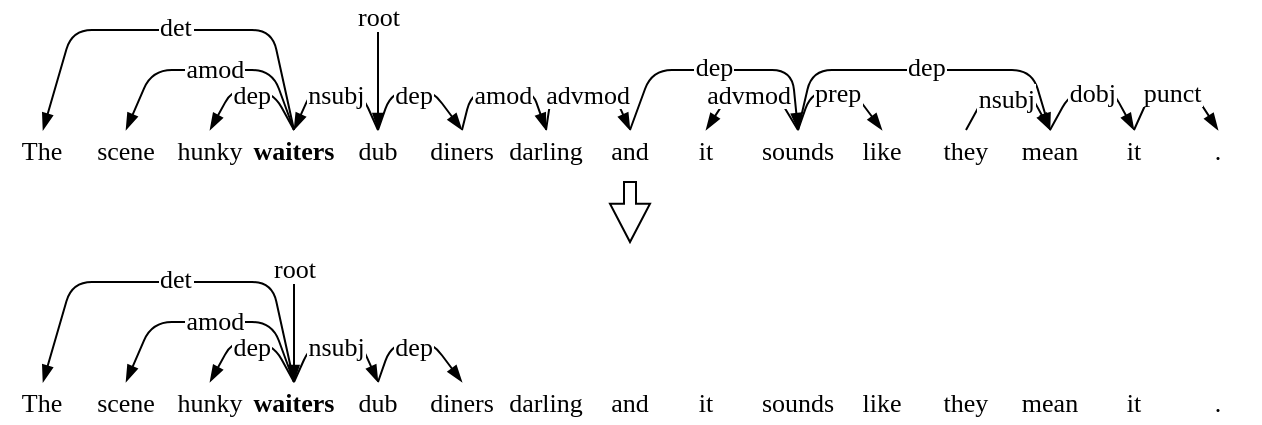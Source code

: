 <mxfile version="26.3.0">
  <diagram name="第 1 页" id="UdHhdu_RjbXMg5WVr8Md">
    <mxGraphModel dx="1188" dy="634" grid="1" gridSize="10" guides="1" tooltips="1" connect="1" arrows="1" fold="1" page="1" pageScale="1" pageWidth="827" pageHeight="1169" math="1" shadow="0">
      <root>
        <mxCell id="0" />
        <mxCell id="1" parent="0" />
        <mxCell id="9KSnhvGDd7Bw2SBVTGFa-41" value="hunky" style="rounded=0;whiteSpace=wrap;html=1;fillColor=none;strokeColor=none;fontFamily=Times New Roman;fontSize=13;" parent="1" vertex="1">
          <mxGeometry x="198" y="440" width="42" height="20" as="geometry" />
        </mxCell>
        <mxCell id="9KSnhvGDd7Bw2SBVTGFa-42" value="The" style="rounded=0;whiteSpace=wrap;html=1;fillColor=none;strokeColor=none;fontFamily=Times New Roman;fontSize=13;" parent="1" vertex="1">
          <mxGeometry x="114" y="440" width="42" height="20" as="geometry" />
        </mxCell>
        <mxCell id="9KSnhvGDd7Bw2SBVTGFa-43" value="it" style="rounded=0;whiteSpace=wrap;html=1;fillColor=none;strokeColor=none;fontFamily=Times New Roman;fontSize=13;" parent="1" vertex="1">
          <mxGeometry x="660" y="440" width="42" height="20" as="geometry" />
        </mxCell>
        <mxCell id="9KSnhvGDd7Bw2SBVTGFa-46" value="scene" style="rounded=0;whiteSpace=wrap;html=1;fillColor=none;strokeColor=none;fontFamily=Times New Roman;fontSize=13;" parent="1" vertex="1">
          <mxGeometry x="156" y="440" width="42" height="20" as="geometry" />
        </mxCell>
        <mxCell id="9KSnhvGDd7Bw2SBVTGFa-47" value="&lt;b&gt;waiters&lt;/b&gt;" style="rounded=0;whiteSpace=wrap;html=1;fillColor=none;strokeColor=none;fontFamily=Times New Roman;fontSize=13;" parent="1" vertex="1">
          <mxGeometry x="240" y="440" width="42" height="20" as="geometry" />
        </mxCell>
        <mxCell id="9KSnhvGDd7Bw2SBVTGFa-48" value="dub" style="rounded=0;whiteSpace=wrap;html=1;fillColor=none;strokeColor=none;fontFamily=Times New Roman;fontSize=13;" parent="1" vertex="1">
          <mxGeometry x="282" y="440" width="42" height="20" as="geometry" />
        </mxCell>
        <mxCell id="9KSnhvGDd7Bw2SBVTGFa-49" value="diners" style="rounded=0;whiteSpace=wrap;html=1;fillColor=none;strokeColor=none;fontFamily=Times New Roman;fontSize=13;" parent="1" vertex="1">
          <mxGeometry x="324" y="440" width="42" height="20" as="geometry" />
        </mxCell>
        <mxCell id="9KSnhvGDd7Bw2SBVTGFa-50" value="darling" style="rounded=0;whiteSpace=wrap;html=1;fillColor=none;strokeColor=none;fontFamily=Times New Roman;fontSize=13;" parent="1" vertex="1">
          <mxGeometry x="366" y="440" width="42" height="20" as="geometry" />
        </mxCell>
        <mxCell id="9KSnhvGDd7Bw2SBVTGFa-51" value="and" style="rounded=0;whiteSpace=wrap;html=1;fillColor=none;strokeColor=none;fontFamily=Times New Roman;fontSize=13;" parent="1" vertex="1">
          <mxGeometry x="408" y="440" width="42" height="20" as="geometry" />
        </mxCell>
        <mxCell id="9KSnhvGDd7Bw2SBVTGFa-52" value="it" style="rounded=0;whiteSpace=wrap;html=1;fillColor=none;strokeColor=none;fontFamily=Times New Roman;fontSize=13;" parent="1" vertex="1">
          <mxGeometry x="446" y="440" width="42" height="20" as="geometry" />
        </mxCell>
        <mxCell id="9KSnhvGDd7Bw2SBVTGFa-53" value="sounds" style="rounded=0;whiteSpace=wrap;html=1;fillColor=none;strokeColor=none;fontFamily=Times New Roman;fontSize=13;" parent="1" vertex="1">
          <mxGeometry x="492" y="440" width="42" height="20" as="geometry" />
        </mxCell>
        <mxCell id="9KSnhvGDd7Bw2SBVTGFa-54" value="like" style="rounded=0;whiteSpace=wrap;html=1;fillColor=none;strokeColor=none;fontFamily=Times New Roman;fontSize=13;" parent="1" vertex="1">
          <mxGeometry x="534" y="440" width="42" height="20" as="geometry" />
        </mxCell>
        <mxCell id="9KSnhvGDd7Bw2SBVTGFa-55" value="they" style="rounded=0;whiteSpace=wrap;html=1;fillColor=none;strokeColor=none;fontFamily=Times New Roman;fontSize=13;" parent="1" vertex="1">
          <mxGeometry x="576" y="440" width="42" height="20" as="geometry" />
        </mxCell>
        <mxCell id="9KSnhvGDd7Bw2SBVTGFa-56" value="mean" style="rounded=0;whiteSpace=wrap;html=1;fillColor=none;strokeColor=none;fontFamily=Times New Roman;fontSize=13;" parent="1" vertex="1">
          <mxGeometry x="618" y="440" width="42" height="20" as="geometry" />
        </mxCell>
        <mxCell id="9KSnhvGDd7Bw2SBVTGFa-57" value="." style="rounded=0;whiteSpace=wrap;html=1;fillColor=none;strokeColor=none;fontFamily=Times New Roman;fontSize=13;" parent="1" vertex="1">
          <mxGeometry x="702" y="440" width="42" height="20" as="geometry" />
        </mxCell>
        <mxCell id="9KSnhvGDd7Bw2SBVTGFa-58" value="" style="endArrow=blockThin;html=1;rounded=0;endFill=1;entryX=0.5;entryY=0;entryDx=0;entryDy=0;fontFamily=Times New Roman;fontSize=13;" parent="1" target="9KSnhvGDd7Bw2SBVTGFa-48" edge="1">
          <mxGeometry width="50" height="50" relative="1" as="geometry">
            <mxPoint x="303" y="390" as="sourcePoint" />
            <mxPoint x="320" y="270" as="targetPoint" />
          </mxGeometry>
        </mxCell>
        <mxCell id="9KSnhvGDd7Bw2SBVTGFa-59" value="" style="endArrow=blockThin;entryX=0.5;entryY=0;entryDx=0;entryDy=0;rounded=1;endFill=1;exitX=0.5;exitY=0;exitDx=0;exitDy=0;fontFamily=Times New Roman;fontSize=13;" parent="1" source="9KSnhvGDd7Bw2SBVTGFa-47" edge="1">
          <mxGeometry relative="1" as="geometry">
            <mxPoint x="309.5" y="430" as="sourcePoint" />
            <mxPoint x="135.5" y="440" as="targetPoint" />
            <Array as="points">
              <mxPoint x="250" y="390" />
              <mxPoint x="150" y="390" />
            </Array>
          </mxGeometry>
        </mxCell>
        <mxCell id="9KSnhvGDd7Bw2SBVTGFa-60" value="det" style="edgeLabel;resizable=0;align=center;verticalAlign=middle;fontFamily=Times New Roman;fontSize=13;" parent="9KSnhvGDd7Bw2SBVTGFa-59" connectable="0" vertex="1">
          <mxGeometry relative="1" as="geometry">
            <mxPoint x="2" y="-3" as="offset" />
          </mxGeometry>
        </mxCell>
        <mxCell id="9KSnhvGDd7Bw2SBVTGFa-61" value="" style="endArrow=blockThin;entryX=0.5;entryY=0;entryDx=0;entryDy=0;rounded=1;endFill=1;exitX=0.5;exitY=0;exitDx=0;exitDy=0;fontFamily=Times New Roman;fontSize=13;" parent="1" source="9KSnhvGDd7Bw2SBVTGFa-47" target="9KSnhvGDd7Bw2SBVTGFa-46" edge="1">
          <mxGeometry relative="1" as="geometry">
            <mxPoint x="305.5" y="440" as="sourcePoint" />
            <mxPoint x="180" y="440" as="targetPoint" />
            <Array as="points">
              <mxPoint x="250" y="410" />
              <mxPoint x="190" y="410" />
            </Array>
          </mxGeometry>
        </mxCell>
        <mxCell id="9KSnhvGDd7Bw2SBVTGFa-62" value="amod" style="edgeLabel;resizable=0;align=center;verticalAlign=middle;fontFamily=Times New Roman;fontSize=13;" parent="9KSnhvGDd7Bw2SBVTGFa-61" connectable="0" vertex="1">
          <mxGeometry relative="1" as="geometry">
            <mxPoint x="2" y="-2" as="offset" />
          </mxGeometry>
        </mxCell>
        <mxCell id="9KSnhvGDd7Bw2SBVTGFa-63" value="" style="endArrow=blockThin;entryX=0.5;entryY=0;entryDx=0;entryDy=0;rounded=1;endFill=1;exitX=0.5;exitY=0;exitDx=0;exitDy=0;fontFamily=Times New Roman;fontSize=13;" parent="1" source="9KSnhvGDd7Bw2SBVTGFa-47" target="9KSnhvGDd7Bw2SBVTGFa-41" edge="1">
          <mxGeometry relative="1" as="geometry">
            <mxPoint x="271" y="450" as="sourcePoint" />
            <mxPoint x="187" y="450" as="targetPoint" />
            <Array as="points">
              <mxPoint x="250" y="420" />
              <mxPoint x="230" y="420" />
            </Array>
          </mxGeometry>
        </mxCell>
        <mxCell id="9KSnhvGDd7Bw2SBVTGFa-64" value="dep" style="edgeLabel;resizable=0;align=center;verticalAlign=middle;fontFamily=Times New Roman;fontSize=13;" parent="9KSnhvGDd7Bw2SBVTGFa-63" connectable="0" vertex="1">
          <mxGeometry relative="1" as="geometry">
            <mxPoint y="1" as="offset" />
          </mxGeometry>
        </mxCell>
        <mxCell id="9KSnhvGDd7Bw2SBVTGFa-65" value="root" style="edgeLabel;html=1;align=center;verticalAlign=middle;resizable=0;points=[];fontFamily=Times New Roman;fontSize=13;" parent="1" vertex="1" connectable="0">
          <mxGeometry x="302.999" y="383.0" as="geometry" />
        </mxCell>
        <mxCell id="9KSnhvGDd7Bw2SBVTGFa-68" value="" style="endArrow=blockThin;entryX=0.5;entryY=0;entryDx=0;entryDy=0;rounded=1;endFill=1;exitX=0.5;exitY=0;exitDx=0;exitDy=0;fontFamily=Times New Roman;fontSize=13;" parent="1" edge="1">
          <mxGeometry relative="1" as="geometry">
            <mxPoint x="303" y="440" as="sourcePoint" />
            <mxPoint x="345" y="440" as="targetPoint" />
            <Array as="points">
              <mxPoint x="310" y="420" />
              <mxPoint x="330" y="420" />
            </Array>
          </mxGeometry>
        </mxCell>
        <mxCell id="9KSnhvGDd7Bw2SBVTGFa-69" value="dep" style="edgeLabel;resizable=0;align=center;verticalAlign=middle;fontFamily=Times New Roman;fontSize=13;" parent="9KSnhvGDd7Bw2SBVTGFa-68" connectable="0" vertex="1">
          <mxGeometry relative="1" as="geometry">
            <mxPoint x="-1" y="1" as="offset" />
          </mxGeometry>
        </mxCell>
        <mxCell id="9KSnhvGDd7Bw2SBVTGFa-72" value="" style="endArrow=blockThin;entryX=0.5;entryY=0;entryDx=0;entryDy=0;rounded=1;endFill=1;exitX=0.5;exitY=0;exitDx=0;exitDy=0;fontFamily=Times New Roman;fontSize=13;" parent="1" edge="1">
          <mxGeometry relative="1" as="geometry">
            <mxPoint x="345" y="440" as="sourcePoint" />
            <mxPoint x="387" y="440" as="targetPoint" />
            <Array as="points">
              <mxPoint x="350" y="420" />
              <mxPoint x="380" y="420" />
            </Array>
          </mxGeometry>
        </mxCell>
        <mxCell id="9KSnhvGDd7Bw2SBVTGFa-73" value="amod" style="edgeLabel;resizable=0;align=center;verticalAlign=middle;fontFamily=Times New Roman;fontSize=13;" parent="9KSnhvGDd7Bw2SBVTGFa-72" connectable="0" vertex="1">
          <mxGeometry relative="1" as="geometry">
            <mxPoint y="1" as="offset" />
          </mxGeometry>
        </mxCell>
        <mxCell id="9KSnhvGDd7Bw2SBVTGFa-74" value="" style="endArrow=blockThin;entryX=0.5;entryY=0;entryDx=0;entryDy=0;rounded=1;endFill=1;exitX=0.5;exitY=0;exitDx=0;exitDy=0;fontFamily=Times New Roman;fontSize=13;" parent="1" edge="1">
          <mxGeometry relative="1" as="geometry">
            <mxPoint x="387" y="440" as="sourcePoint" />
            <mxPoint x="429" y="440" as="targetPoint" />
            <Array as="points">
              <mxPoint x="390" y="420" />
              <mxPoint x="420" y="420" />
            </Array>
          </mxGeometry>
        </mxCell>
        <mxCell id="9KSnhvGDd7Bw2SBVTGFa-75" value="advmod" style="edgeLabel;resizable=0;align=center;verticalAlign=middle;fontFamily=Times New Roman;fontSize=13;" parent="9KSnhvGDd7Bw2SBVTGFa-74" connectable="0" vertex="1">
          <mxGeometry relative="1" as="geometry">
            <mxPoint x="2" y="1" as="offset" />
          </mxGeometry>
        </mxCell>
        <mxCell id="9KSnhvGDd7Bw2SBVTGFa-76" value="" style="endArrow=blockThin;entryX=0.5;entryY=0;entryDx=0;entryDy=0;rounded=1;endFill=1;exitX=0.5;exitY=0;exitDx=0;exitDy=0;fontFamily=Times New Roman;fontSize=13;" parent="1" source="9KSnhvGDd7Bw2SBVTGFa-53" target="9KSnhvGDd7Bw2SBVTGFa-52" edge="1">
          <mxGeometry relative="1" as="geometry">
            <mxPoint x="512" y="440" as="sourcePoint" />
            <mxPoint x="470" y="440" as="targetPoint" />
            <Array as="points">
              <mxPoint x="501" y="420" />
              <mxPoint x="480" y="420" />
            </Array>
          </mxGeometry>
        </mxCell>
        <mxCell id="9KSnhvGDd7Bw2SBVTGFa-77" value="advmod" style="edgeLabel;resizable=0;align=center;verticalAlign=middle;fontFamily=Times New Roman;fontSize=13;" parent="9KSnhvGDd7Bw2SBVTGFa-76" connectable="0" vertex="1">
          <mxGeometry relative="1" as="geometry">
            <mxPoint x="-2" y="1" as="offset" />
          </mxGeometry>
        </mxCell>
        <mxCell id="9KSnhvGDd7Bw2SBVTGFa-78" value="" style="endArrow=blockThin;entryX=0.5;entryY=0;entryDx=0;entryDy=0;rounded=1;endFill=1;exitX=0.5;exitY=0;exitDx=0;exitDy=0;fontFamily=Times New Roman;fontSize=13;" parent="1" edge="1">
          <mxGeometry relative="1" as="geometry">
            <mxPoint x="429" y="440" as="sourcePoint" />
            <mxPoint x="513" y="440" as="targetPoint" />
            <Array as="points">
              <mxPoint x="440" y="410" />
              <mxPoint x="510" y="410" />
            </Array>
          </mxGeometry>
        </mxCell>
        <mxCell id="9KSnhvGDd7Bw2SBVTGFa-79" value="dep" style="edgeLabel;resizable=0;align=center;verticalAlign=middle;fontFamily=Times New Roman;fontSize=13;" parent="9KSnhvGDd7Bw2SBVTGFa-78" connectable="0" vertex="1">
          <mxGeometry relative="1" as="geometry">
            <mxPoint x="-3" y="-3" as="offset" />
          </mxGeometry>
        </mxCell>
        <mxCell id="9KSnhvGDd7Bw2SBVTGFa-80" value="" style="endArrow=blockThin;entryX=0.5;entryY=0;entryDx=0;entryDy=0;rounded=1;endFill=1;exitX=0.5;exitY=0;exitDx=0;exitDy=0;fontFamily=Times New Roman;fontSize=13;" parent="1" edge="1">
          <mxGeometry relative="1" as="geometry">
            <mxPoint x="513" y="440" as="sourcePoint" />
            <mxPoint x="555" y="440" as="targetPoint" />
            <Array as="points">
              <mxPoint x="520" y="420" />
              <mxPoint x="540" y="420" />
            </Array>
          </mxGeometry>
        </mxCell>
        <mxCell id="9KSnhvGDd7Bw2SBVTGFa-81" value="prep" style="edgeLabel;resizable=0;align=center;verticalAlign=middle;fontFamily=Times New Roman;fontSize=13;" parent="9KSnhvGDd7Bw2SBVTGFa-80" connectable="0" vertex="1">
          <mxGeometry relative="1" as="geometry">
            <mxPoint x="1" as="offset" />
          </mxGeometry>
        </mxCell>
        <mxCell id="9KSnhvGDd7Bw2SBVTGFa-84" value="" style="endArrow=blockThin;entryX=0.5;entryY=0;entryDx=0;entryDy=0;rounded=1;endFill=1;exitX=0.5;exitY=0;exitDx=0;exitDy=0;fontFamily=Times New Roman;fontSize=13;" parent="1" source="9KSnhvGDd7Bw2SBVTGFa-53" edge="1">
          <mxGeometry relative="1" as="geometry">
            <mxPoint x="555" y="440" as="sourcePoint" />
            <mxPoint x="639" y="440" as="targetPoint" />
            <Array as="points">
              <mxPoint x="520" y="410" />
              <mxPoint x="630" y="410" />
            </Array>
          </mxGeometry>
        </mxCell>
        <mxCell id="9KSnhvGDd7Bw2SBVTGFa-85" value="dep" style="edgeLabel;resizable=0;align=center;verticalAlign=middle;fontFamily=Times New Roman;fontSize=13;" parent="9KSnhvGDd7Bw2SBVTGFa-84" connectable="0" vertex="1">
          <mxGeometry relative="1" as="geometry">
            <mxPoint x="2" y="-3" as="offset" />
          </mxGeometry>
        </mxCell>
        <mxCell id="9KSnhvGDd7Bw2SBVTGFa-86" value="" style="endArrow=blockThin;entryX=0.5;entryY=0;entryDx=0;entryDy=0;rounded=1;endFill=1;exitX=0.5;exitY=0;exitDx=0;exitDy=0;fontFamily=Times New Roman;fontSize=13;" parent="1" source="9KSnhvGDd7Bw2SBVTGFa-56" target="9KSnhvGDd7Bw2SBVTGFa-43" edge="1">
          <mxGeometry relative="1" as="geometry">
            <mxPoint x="639" y="440" as="sourcePoint" />
            <mxPoint x="681" y="440" as="targetPoint" />
            <Array as="points">
              <mxPoint x="650" y="420" />
              <mxPoint x="670" y="420" />
            </Array>
          </mxGeometry>
        </mxCell>
        <mxCell id="9KSnhvGDd7Bw2SBVTGFa-87" value="dobj" style="edgeLabel;resizable=0;align=center;verticalAlign=middle;fontFamily=Times New Roman;fontSize=13;" parent="9KSnhvGDd7Bw2SBVTGFa-86" connectable="0" vertex="1">
          <mxGeometry relative="1" as="geometry">
            <mxPoint as="offset" />
          </mxGeometry>
        </mxCell>
        <mxCell id="9KSnhvGDd7Bw2SBVTGFa-88" value="" style="endArrow=blockThin;entryX=0.5;entryY=0;entryDx=0;entryDy=0;rounded=1;endFill=1;exitX=0.5;exitY=0;exitDx=0;exitDy=0;fontFamily=Times New Roman;fontSize=13;" parent="1" source="9KSnhvGDd7Bw2SBVTGFa-43" target="9KSnhvGDd7Bw2SBVTGFa-57" edge="1">
          <mxGeometry relative="1" as="geometry">
            <mxPoint x="681" y="440" as="sourcePoint" />
            <mxPoint x="723" y="440" as="targetPoint" />
            <Array as="points">
              <mxPoint x="690" y="420" />
              <mxPoint x="710" y="420" />
            </Array>
          </mxGeometry>
        </mxCell>
        <mxCell id="9KSnhvGDd7Bw2SBVTGFa-89" value="punct" style="edgeLabel;resizable=0;align=center;verticalAlign=middle;fontFamily=Times New Roman;fontSize=13;" parent="9KSnhvGDd7Bw2SBVTGFa-88" connectable="0" vertex="1">
          <mxGeometry relative="1" as="geometry">
            <mxPoint x="-1" as="offset" />
          </mxGeometry>
        </mxCell>
        <mxCell id="9KSnhvGDd7Bw2SBVTGFa-90" value="" style="endArrow=blockThin;entryX=0.5;entryY=0;entryDx=0;entryDy=0;rounded=1;endFill=1;exitX=0.5;exitY=0;exitDx=0;exitDy=0;fontFamily=Times New Roman;fontSize=13;" parent="1" edge="1">
          <mxGeometry relative="1" as="geometry">
            <mxPoint x="597" y="440" as="sourcePoint" />
            <mxPoint x="639" y="440" as="targetPoint" />
            <Array as="points">
              <mxPoint x="608" y="420" />
              <mxPoint x="628" y="420" />
            </Array>
          </mxGeometry>
        </mxCell>
        <mxCell id="9KSnhvGDd7Bw2SBVTGFa-91" value="nsubj" style="edgeLabel;resizable=0;align=center;verticalAlign=middle;fontFamily=Times New Roman;fontSize=13;" parent="9KSnhvGDd7Bw2SBVTGFa-90" connectable="0" vertex="1">
          <mxGeometry relative="1" as="geometry">
            <mxPoint x="-1" y="3" as="offset" />
          </mxGeometry>
        </mxCell>
        <mxCell id="9KSnhvGDd7Bw2SBVTGFa-92" value="hunky" style="rounded=0;whiteSpace=wrap;html=1;fillColor=none;strokeColor=none;fontFamily=Times New Roman;fontSize=13;" parent="1" vertex="1">
          <mxGeometry x="198" y="566" width="42" height="20" as="geometry" />
        </mxCell>
        <mxCell id="9KSnhvGDd7Bw2SBVTGFa-93" value="The" style="rounded=0;whiteSpace=wrap;html=1;fillColor=none;strokeColor=none;fontFamily=Times New Roman;fontSize=13;" parent="1" vertex="1">
          <mxGeometry x="114" y="566" width="42" height="20" as="geometry" />
        </mxCell>
        <mxCell id="9KSnhvGDd7Bw2SBVTGFa-94" value="it" style="rounded=0;whiteSpace=wrap;html=1;fillColor=none;strokeColor=none;fontFamily=Times New Roman;fontSize=13;" parent="1" vertex="1">
          <mxGeometry x="660" y="566" width="42" height="20" as="geometry" />
        </mxCell>
        <mxCell id="9KSnhvGDd7Bw2SBVTGFa-95" value="scene" style="rounded=0;whiteSpace=wrap;html=1;fillColor=none;strokeColor=none;fontFamily=Times New Roman;fontSize=13;" parent="1" vertex="1">
          <mxGeometry x="156" y="566" width="42" height="20" as="geometry" />
        </mxCell>
        <mxCell id="9KSnhvGDd7Bw2SBVTGFa-96" value="&lt;b&gt;waiters&lt;/b&gt;" style="rounded=0;whiteSpace=wrap;html=1;fillColor=none;strokeColor=none;fontFamily=Times New Roman;fontSize=13;" parent="1" vertex="1">
          <mxGeometry x="240" y="566" width="42" height="20" as="geometry" />
        </mxCell>
        <mxCell id="9KSnhvGDd7Bw2SBVTGFa-97" value="dub" style="rounded=0;whiteSpace=wrap;html=1;fillColor=none;strokeColor=none;fontFamily=Times New Roman;fontSize=13;" parent="1" vertex="1">
          <mxGeometry x="282" y="566" width="42" height="20" as="geometry" />
        </mxCell>
        <mxCell id="9KSnhvGDd7Bw2SBVTGFa-98" value="diners" style="rounded=0;whiteSpace=wrap;html=1;fillColor=none;strokeColor=none;fontFamily=Times New Roman;fontSize=13;" parent="1" vertex="1">
          <mxGeometry x="324" y="566" width="42" height="20" as="geometry" />
        </mxCell>
        <mxCell id="9KSnhvGDd7Bw2SBVTGFa-99" value="darling" style="rounded=0;whiteSpace=wrap;html=1;fillColor=none;strokeColor=none;fontFamily=Times New Roman;fontSize=13;" parent="1" vertex="1">
          <mxGeometry x="366" y="566" width="42" height="20" as="geometry" />
        </mxCell>
        <mxCell id="9KSnhvGDd7Bw2SBVTGFa-100" value="and" style="rounded=0;whiteSpace=wrap;html=1;fillColor=none;strokeColor=none;fontFamily=Times New Roman;fontSize=13;" parent="1" vertex="1">
          <mxGeometry x="408" y="566" width="42" height="20" as="geometry" />
        </mxCell>
        <mxCell id="9KSnhvGDd7Bw2SBVTGFa-101" value="it" style="rounded=0;whiteSpace=wrap;html=1;fillColor=none;strokeColor=none;fontFamily=Times New Roman;fontSize=13;" parent="1" vertex="1">
          <mxGeometry x="446" y="566" width="42" height="20" as="geometry" />
        </mxCell>
        <mxCell id="9KSnhvGDd7Bw2SBVTGFa-102" value="sounds" style="rounded=0;whiteSpace=wrap;html=1;fillColor=none;strokeColor=none;fontFamily=Times New Roman;fontSize=13;" parent="1" vertex="1">
          <mxGeometry x="492" y="566" width="42" height="20" as="geometry" />
        </mxCell>
        <mxCell id="9KSnhvGDd7Bw2SBVTGFa-103" value="like" style="rounded=0;whiteSpace=wrap;html=1;fillColor=none;strokeColor=none;fontFamily=Times New Roman;fontSize=13;" parent="1" vertex="1">
          <mxGeometry x="534" y="566" width="42" height="20" as="geometry" />
        </mxCell>
        <mxCell id="9KSnhvGDd7Bw2SBVTGFa-104" value="they" style="rounded=0;whiteSpace=wrap;html=1;fillColor=none;strokeColor=none;fontFamily=Times New Roman;fontSize=13;" parent="1" vertex="1">
          <mxGeometry x="576" y="566" width="42" height="20" as="geometry" />
        </mxCell>
        <mxCell id="9KSnhvGDd7Bw2SBVTGFa-105" value="mean" style="rounded=0;whiteSpace=wrap;html=1;fillColor=none;strokeColor=none;fontFamily=Times New Roman;fontSize=13;" parent="1" vertex="1">
          <mxGeometry x="618" y="566" width="42" height="20" as="geometry" />
        </mxCell>
        <mxCell id="9KSnhvGDd7Bw2SBVTGFa-106" value="." style="rounded=0;whiteSpace=wrap;html=1;fillColor=none;strokeColor=none;fontFamily=Times New Roman;fontSize=13;" parent="1" vertex="1">
          <mxGeometry x="702" y="566" width="42" height="20" as="geometry" />
        </mxCell>
        <mxCell id="9KSnhvGDd7Bw2SBVTGFa-107" value="" style="endArrow=blockThin;html=1;rounded=0;endFill=1;entryX=0.5;entryY=0;entryDx=0;entryDy=0;fontFamily=Times New Roman;fontSize=13;" parent="1" edge="1">
          <mxGeometry width="50" height="50" relative="1" as="geometry">
            <mxPoint x="261" y="516" as="sourcePoint" />
            <mxPoint x="261" y="566" as="targetPoint" />
          </mxGeometry>
        </mxCell>
        <mxCell id="9KSnhvGDd7Bw2SBVTGFa-108" value="" style="endArrow=blockThin;entryX=0.5;entryY=0;entryDx=0;entryDy=0;rounded=1;endFill=1;exitX=0.5;exitY=0;exitDx=0;exitDy=0;fontFamily=Times New Roman;fontSize=13;" parent="1" source="9KSnhvGDd7Bw2SBVTGFa-96" edge="1">
          <mxGeometry relative="1" as="geometry">
            <mxPoint x="309.5" y="556" as="sourcePoint" />
            <mxPoint x="135.5" y="566" as="targetPoint" />
            <Array as="points">
              <mxPoint x="250" y="516" />
              <mxPoint x="150" y="516" />
            </Array>
          </mxGeometry>
        </mxCell>
        <mxCell id="9KSnhvGDd7Bw2SBVTGFa-109" value="det" style="edgeLabel;resizable=0;align=center;verticalAlign=middle;fontFamily=Times New Roman;fontSize=13;" parent="9KSnhvGDd7Bw2SBVTGFa-108" connectable="0" vertex="1">
          <mxGeometry relative="1" as="geometry">
            <mxPoint x="2" y="-3" as="offset" />
          </mxGeometry>
        </mxCell>
        <mxCell id="9KSnhvGDd7Bw2SBVTGFa-110" value="" style="endArrow=blockThin;entryX=0.5;entryY=0;entryDx=0;entryDy=0;rounded=1;endFill=1;exitX=0.5;exitY=0;exitDx=0;exitDy=0;fontFamily=Times New Roman;fontSize=13;" parent="1" source="9KSnhvGDd7Bw2SBVTGFa-96" target="9KSnhvGDd7Bw2SBVTGFa-95" edge="1">
          <mxGeometry relative="1" as="geometry">
            <mxPoint x="305.5" y="566" as="sourcePoint" />
            <mxPoint x="180" y="566" as="targetPoint" />
            <Array as="points">
              <mxPoint x="250" y="536" />
              <mxPoint x="190" y="536" />
            </Array>
          </mxGeometry>
        </mxCell>
        <mxCell id="9KSnhvGDd7Bw2SBVTGFa-111" value="amod" style="edgeLabel;resizable=0;align=center;verticalAlign=middle;fontFamily=Times New Roman;fontSize=13;" parent="9KSnhvGDd7Bw2SBVTGFa-110" connectable="0" vertex="1">
          <mxGeometry relative="1" as="geometry">
            <mxPoint x="2" y="-2" as="offset" />
          </mxGeometry>
        </mxCell>
        <mxCell id="9KSnhvGDd7Bw2SBVTGFa-112" value="" style="endArrow=blockThin;entryX=0.5;entryY=0;entryDx=0;entryDy=0;rounded=1;endFill=1;exitX=0.5;exitY=0;exitDx=0;exitDy=0;fontFamily=Times New Roman;fontSize=13;" parent="1" source="9KSnhvGDd7Bw2SBVTGFa-96" target="9KSnhvGDd7Bw2SBVTGFa-92" edge="1">
          <mxGeometry relative="1" as="geometry">
            <mxPoint x="271" y="576" as="sourcePoint" />
            <mxPoint x="187" y="576" as="targetPoint" />
            <Array as="points">
              <mxPoint x="250" y="546" />
              <mxPoint x="230" y="546" />
            </Array>
          </mxGeometry>
        </mxCell>
        <mxCell id="9KSnhvGDd7Bw2SBVTGFa-113" value="dep" style="edgeLabel;resizable=0;align=center;verticalAlign=middle;fontFamily=Times New Roman;fontSize=13;" parent="9KSnhvGDd7Bw2SBVTGFa-112" connectable="0" vertex="1">
          <mxGeometry relative="1" as="geometry">
            <mxPoint y="1" as="offset" />
          </mxGeometry>
        </mxCell>
        <mxCell id="9KSnhvGDd7Bw2SBVTGFa-114" value="root" style="edgeLabel;html=1;align=center;verticalAlign=middle;resizable=0;points=[];fontFamily=Times New Roman;fontSize=13;" parent="1" vertex="1" connectable="0">
          <mxGeometry x="260.999" y="509.0" as="geometry" />
        </mxCell>
        <mxCell id="9KSnhvGDd7Bw2SBVTGFa-117" value="" style="endArrow=blockThin;entryX=0.5;entryY=0;entryDx=0;entryDy=0;rounded=1;endFill=1;exitX=0.5;exitY=0;exitDx=0;exitDy=0;fontFamily=Times New Roman;fontSize=13;" parent="1" edge="1">
          <mxGeometry relative="1" as="geometry">
            <mxPoint x="303" y="566" as="sourcePoint" />
            <mxPoint x="345" y="566" as="targetPoint" />
            <Array as="points">
              <mxPoint x="310" y="546" />
              <mxPoint x="330" y="546" />
            </Array>
          </mxGeometry>
        </mxCell>
        <mxCell id="9KSnhvGDd7Bw2SBVTGFa-118" value="dep" style="edgeLabel;resizable=0;align=center;verticalAlign=middle;fontFamily=Times New Roman;fontSize=13;" parent="9KSnhvGDd7Bw2SBVTGFa-117" connectable="0" vertex="1">
          <mxGeometry relative="1" as="geometry">
            <mxPoint x="-1" y="1" as="offset" />
          </mxGeometry>
        </mxCell>
        <mxCell id="9KSnhvGDd7Bw2SBVTGFa-139" value="" style="endArrow=blockThin;entryX=0.5;entryY=0;entryDx=0;entryDy=0;rounded=1;endFill=1;exitX=0.5;exitY=0;exitDx=0;exitDy=0;fontFamily=Times New Roman;fontSize=13;" parent="1" edge="1">
          <mxGeometry relative="1" as="geometry">
            <mxPoint x="261" y="566" as="sourcePoint" />
            <mxPoint x="303" y="566" as="targetPoint" />
            <Array as="points">
              <mxPoint x="270" y="546" />
              <mxPoint x="294" y="546" />
            </Array>
          </mxGeometry>
        </mxCell>
        <mxCell id="9KSnhvGDd7Bw2SBVTGFa-140" value="nsubj" style="edgeLabel;resizable=0;align=center;verticalAlign=middle;fontFamily=Times New Roman;fontSize=13;" parent="9KSnhvGDd7Bw2SBVTGFa-139" connectable="0" vertex="1">
          <mxGeometry relative="1" as="geometry">
            <mxPoint y="1" as="offset" />
          </mxGeometry>
        </mxCell>
        <mxCell id="9KSnhvGDd7Bw2SBVTGFa-141" value="" style="endArrow=blockThin;entryX=0.5;entryY=0;entryDx=0;entryDy=0;rounded=1;endFill=1;exitX=0.5;exitY=0;exitDx=0;exitDy=0;fontFamily=Times New Roman;fontSize=13;" parent="1" edge="1">
          <mxGeometry relative="1" as="geometry">
            <mxPoint x="303" y="440" as="sourcePoint" />
            <mxPoint x="261" y="440" as="targetPoint" />
            <Array as="points">
              <mxPoint x="294" y="420" />
              <mxPoint x="270" y="420" />
            </Array>
          </mxGeometry>
        </mxCell>
        <mxCell id="9KSnhvGDd7Bw2SBVTGFa-142" value="nsubj" style="edgeLabel;resizable=0;align=center;verticalAlign=middle;fontFamily=Times New Roman;fontSize=13;" parent="9KSnhvGDd7Bw2SBVTGFa-141" connectable="0" vertex="1">
          <mxGeometry relative="1" as="geometry">
            <mxPoint y="1" as="offset" />
          </mxGeometry>
        </mxCell>
        <mxCell id="9KSnhvGDd7Bw2SBVTGFa-144" value="" style="html=1;shadow=0;dashed=0;align=center;verticalAlign=middle;shape=mxgraph.arrows2.arrow;dy=0.7;dx=19.13;notch=0;rotation=90;fontFamily=Times New Roman;fontSize=13;" parent="1" vertex="1">
          <mxGeometry x="414" y="471" width="30" height="20" as="geometry" />
        </mxCell>
      </root>
    </mxGraphModel>
  </diagram>
</mxfile>
